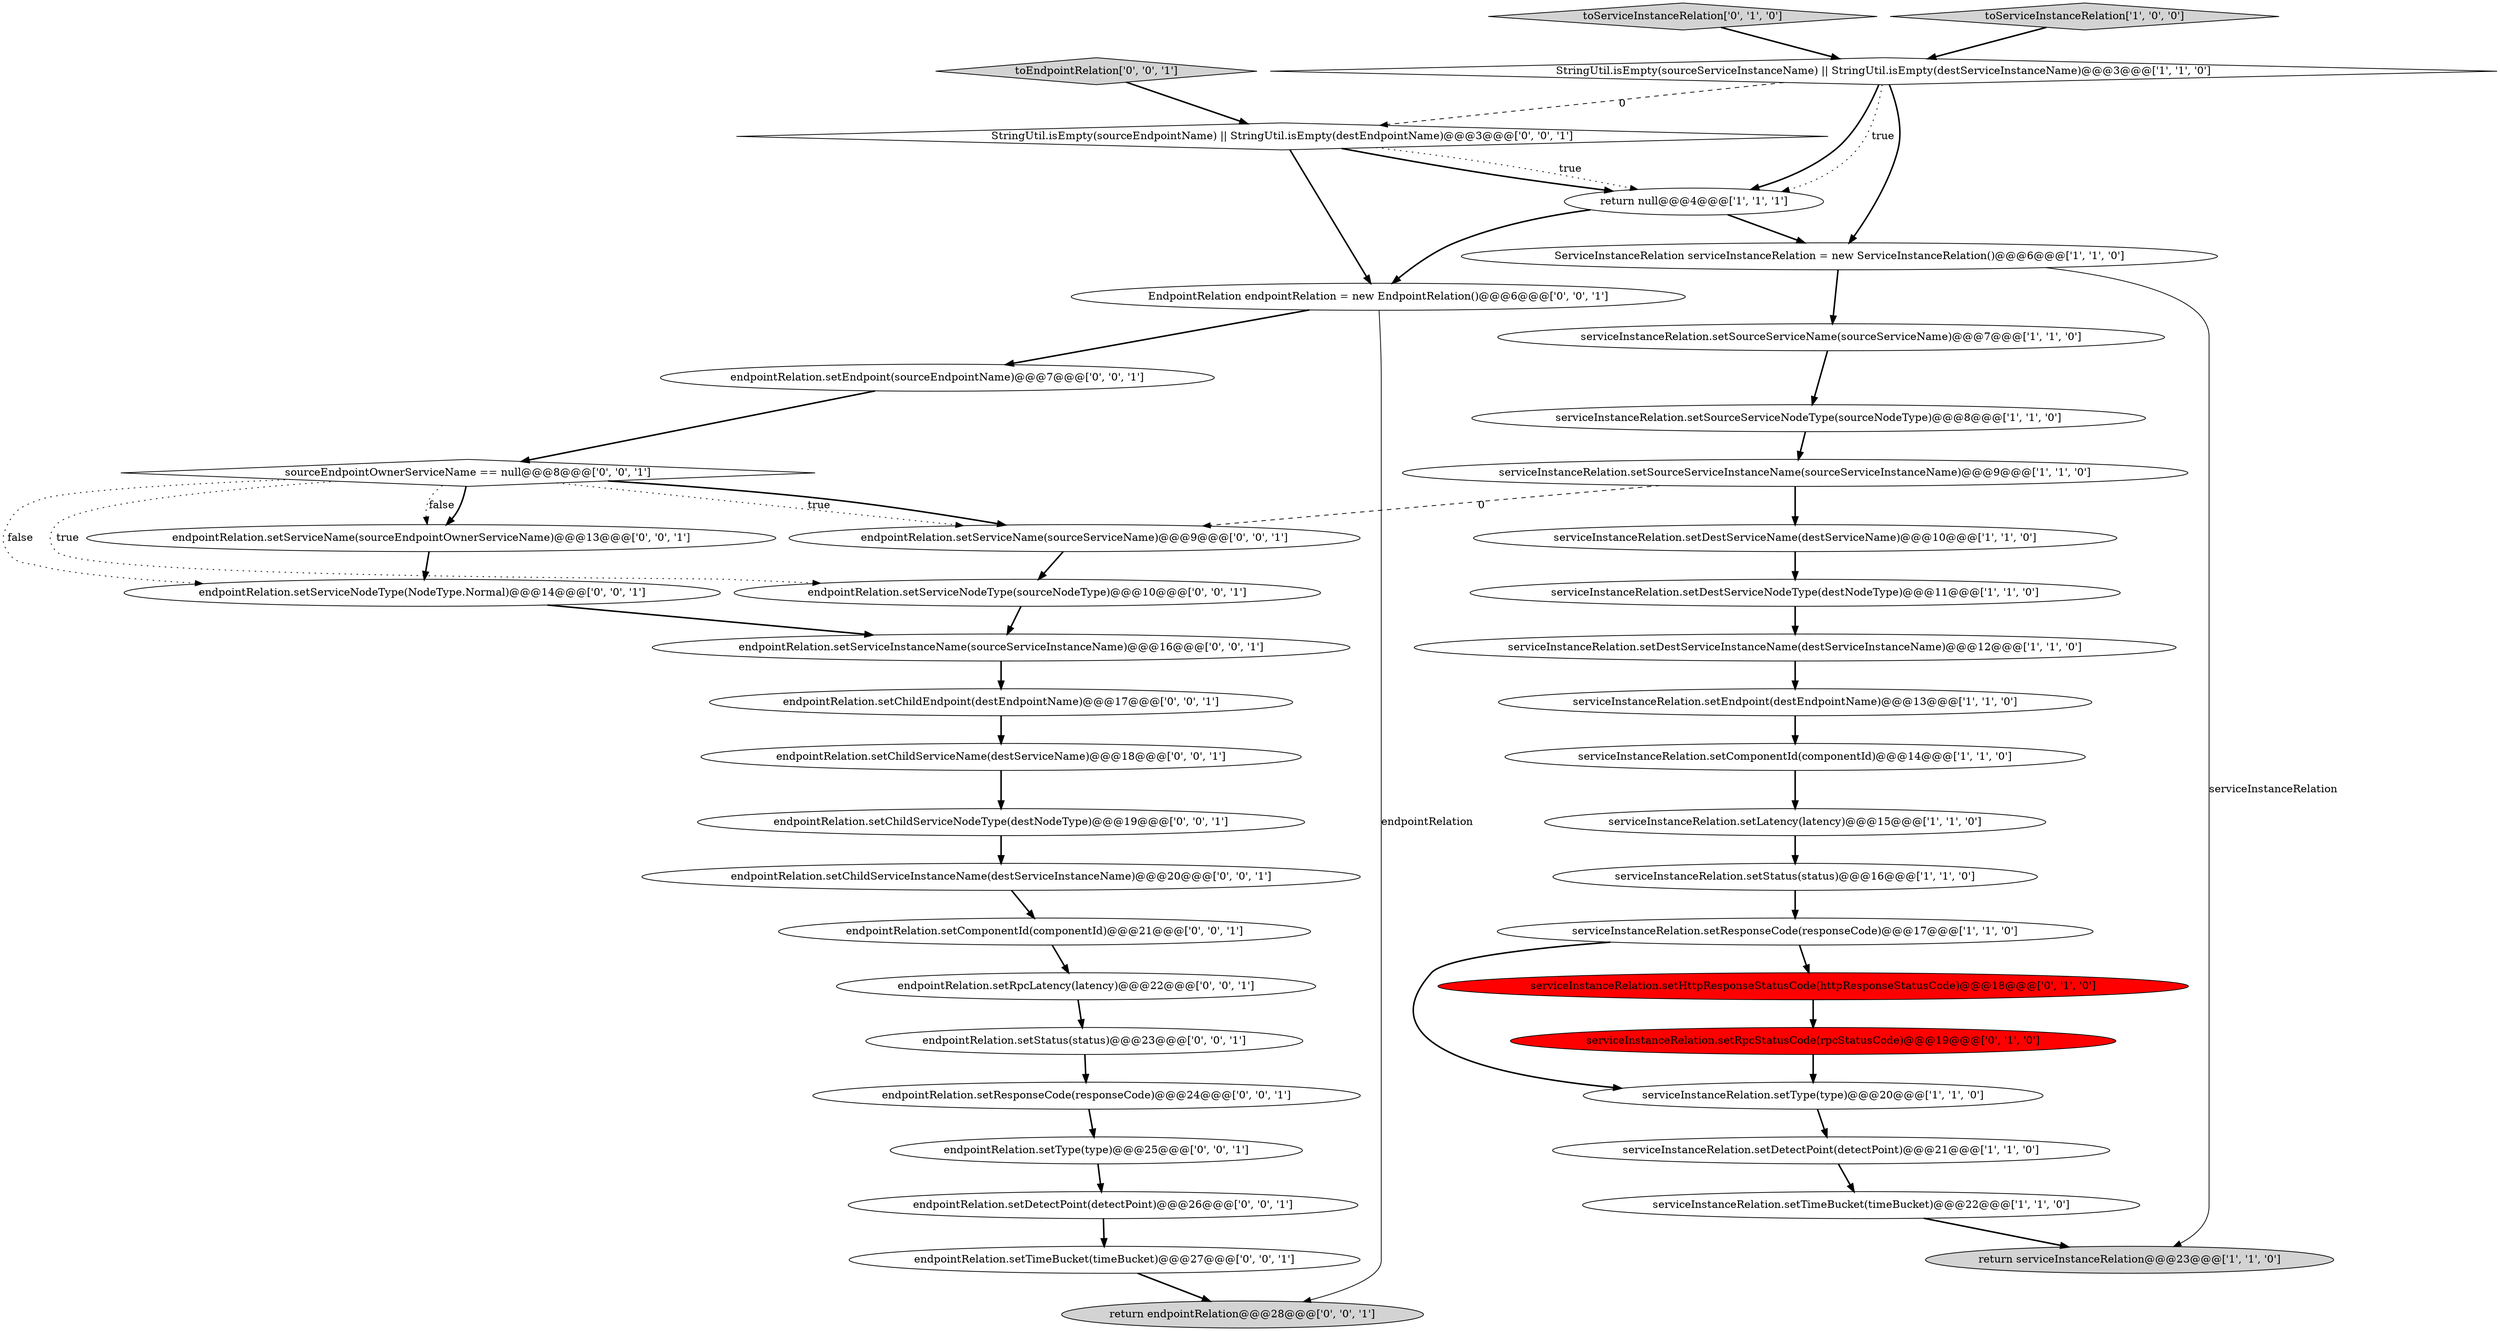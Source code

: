 digraph {
8 [style = filled, label = "serviceInstanceRelation.setSourceServiceName(sourceServiceName)@@@7@@@['1', '1', '0']", fillcolor = white, shape = ellipse image = "AAA0AAABBB1BBB"];
6 [style = filled, label = "serviceInstanceRelation.setResponseCode(responseCode)@@@17@@@['1', '1', '0']", fillcolor = white, shape = ellipse image = "AAA0AAABBB1BBB"];
19 [style = filled, label = "serviceInstanceRelation.setHttpResponseStatusCode(httpResponseStatusCode)@@@18@@@['0', '1', '0']", fillcolor = red, shape = ellipse image = "AAA1AAABBB2BBB"];
16 [style = filled, label = "serviceInstanceRelation.setDestServiceNodeType(destNodeType)@@@11@@@['1', '1', '0']", fillcolor = white, shape = ellipse image = "AAA0AAABBB1BBB"];
13 [style = filled, label = "ServiceInstanceRelation serviceInstanceRelation = new ServiceInstanceRelation()@@@6@@@['1', '1', '0']", fillcolor = white, shape = ellipse image = "AAA0AAABBB1BBB"];
18 [style = filled, label = "serviceInstanceRelation.setDestServiceName(destServiceName)@@@10@@@['1', '1', '0']", fillcolor = white, shape = ellipse image = "AAA0AAABBB1BBB"];
25 [style = filled, label = "endpointRelation.setServiceName(sourceEndpointOwnerServiceName)@@@13@@@['0', '0', '1']", fillcolor = white, shape = ellipse image = "AAA0AAABBB3BBB"];
23 [style = filled, label = "endpointRelation.setServiceNodeType(NodeType.Normal)@@@14@@@['0', '0', '1']", fillcolor = white, shape = ellipse image = "AAA0AAABBB3BBB"];
32 [style = filled, label = "endpointRelation.setRpcLatency(latency)@@@22@@@['0', '0', '1']", fillcolor = white, shape = ellipse image = "AAA0AAABBB3BBB"];
40 [style = filled, label = "sourceEndpointOwnerServiceName == null@@@8@@@['0', '0', '1']", fillcolor = white, shape = diamond image = "AAA0AAABBB3BBB"];
20 [style = filled, label = "toServiceInstanceRelation['0', '1', '0']", fillcolor = lightgray, shape = diamond image = "AAA0AAABBB2BBB"];
21 [style = filled, label = "serviceInstanceRelation.setRpcStatusCode(rpcStatusCode)@@@19@@@['0', '1', '0']", fillcolor = red, shape = ellipse image = "AAA1AAABBB2BBB"];
41 [style = filled, label = "endpointRelation.setTimeBucket(timeBucket)@@@27@@@['0', '0', '1']", fillcolor = white, shape = ellipse image = "AAA0AAABBB3BBB"];
5 [style = filled, label = "serviceInstanceRelation.setDestServiceInstanceName(destServiceInstanceName)@@@12@@@['1', '1', '0']", fillcolor = white, shape = ellipse image = "AAA0AAABBB1BBB"];
12 [style = filled, label = "serviceInstanceRelation.setDetectPoint(detectPoint)@@@21@@@['1', '1', '0']", fillcolor = white, shape = ellipse image = "AAA0AAABBB1BBB"];
29 [style = filled, label = "endpointRelation.setServiceName(sourceServiceName)@@@9@@@['0', '0', '1']", fillcolor = white, shape = ellipse image = "AAA0AAABBB3BBB"];
35 [style = filled, label = "endpointRelation.setComponentId(componentId)@@@21@@@['0', '0', '1']", fillcolor = white, shape = ellipse image = "AAA0AAABBB3BBB"];
37 [style = filled, label = "endpointRelation.setChildServiceName(destServiceName)@@@18@@@['0', '0', '1']", fillcolor = white, shape = ellipse image = "AAA0AAABBB3BBB"];
33 [style = filled, label = "endpointRelation.setServiceInstanceName(sourceServiceInstanceName)@@@16@@@['0', '0', '1']", fillcolor = white, shape = ellipse image = "AAA0AAABBB3BBB"];
15 [style = filled, label = "serviceInstanceRelation.setType(type)@@@20@@@['1', '1', '0']", fillcolor = white, shape = ellipse image = "AAA0AAABBB1BBB"];
36 [style = filled, label = "endpointRelation.setDetectPoint(detectPoint)@@@26@@@['0', '0', '1']", fillcolor = white, shape = ellipse image = "AAA0AAABBB3BBB"];
7 [style = filled, label = "serviceInstanceRelation.setEndpoint(destEndpointName)@@@13@@@['1', '1', '0']", fillcolor = white, shape = ellipse image = "AAA0AAABBB1BBB"];
9 [style = filled, label = "return serviceInstanceRelation@@@23@@@['1', '1', '0']", fillcolor = lightgray, shape = ellipse image = "AAA0AAABBB1BBB"];
27 [style = filled, label = "endpointRelation.setType(type)@@@25@@@['0', '0', '1']", fillcolor = white, shape = ellipse image = "AAA0AAABBB3BBB"];
2 [style = filled, label = "toServiceInstanceRelation['1', '0', '0']", fillcolor = lightgray, shape = diamond image = "AAA0AAABBB1BBB"];
26 [style = filled, label = "endpointRelation.setChildEndpoint(destEndpointName)@@@17@@@['0', '0', '1']", fillcolor = white, shape = ellipse image = "AAA0AAABBB3BBB"];
31 [style = filled, label = "endpointRelation.setChildServiceInstanceName(destServiceInstanceName)@@@20@@@['0', '0', '1']", fillcolor = white, shape = ellipse image = "AAA0AAABBB3BBB"];
34 [style = filled, label = "endpointRelation.setStatus(status)@@@23@@@['0', '0', '1']", fillcolor = white, shape = ellipse image = "AAA0AAABBB3BBB"];
1 [style = filled, label = "StringUtil.isEmpty(sourceServiceInstanceName) || StringUtil.isEmpty(destServiceInstanceName)@@@3@@@['1', '1', '0']", fillcolor = white, shape = diamond image = "AAA0AAABBB1BBB"];
10 [style = filled, label = "serviceInstanceRelation.setLatency(latency)@@@15@@@['1', '1', '0']", fillcolor = white, shape = ellipse image = "AAA0AAABBB1BBB"];
28 [style = filled, label = "EndpointRelation endpointRelation = new EndpointRelation()@@@6@@@['0', '0', '1']", fillcolor = white, shape = ellipse image = "AAA0AAABBB3BBB"];
24 [style = filled, label = "toEndpointRelation['0', '0', '1']", fillcolor = lightgray, shape = diamond image = "AAA0AAABBB3BBB"];
17 [style = filled, label = "serviceInstanceRelation.setSourceServiceNodeType(sourceNodeType)@@@8@@@['1', '1', '0']", fillcolor = white, shape = ellipse image = "AAA0AAABBB1BBB"];
0 [style = filled, label = "return null@@@4@@@['1', '1', '1']", fillcolor = white, shape = ellipse image = "AAA0AAABBB1BBB"];
11 [style = filled, label = "serviceInstanceRelation.setStatus(status)@@@16@@@['1', '1', '0']", fillcolor = white, shape = ellipse image = "AAA0AAABBB1BBB"];
30 [style = filled, label = "StringUtil.isEmpty(sourceEndpointName) || StringUtil.isEmpty(destEndpointName)@@@3@@@['0', '0', '1']", fillcolor = white, shape = diamond image = "AAA0AAABBB3BBB"];
38 [style = filled, label = "endpointRelation.setResponseCode(responseCode)@@@24@@@['0', '0', '1']", fillcolor = white, shape = ellipse image = "AAA0AAABBB3BBB"];
4 [style = filled, label = "serviceInstanceRelation.setTimeBucket(timeBucket)@@@22@@@['1', '1', '0']", fillcolor = white, shape = ellipse image = "AAA0AAABBB1BBB"];
43 [style = filled, label = "endpointRelation.setEndpoint(sourceEndpointName)@@@7@@@['0', '0', '1']", fillcolor = white, shape = ellipse image = "AAA0AAABBB3BBB"];
14 [style = filled, label = "serviceInstanceRelation.setSourceServiceInstanceName(sourceServiceInstanceName)@@@9@@@['1', '1', '0']", fillcolor = white, shape = ellipse image = "AAA0AAABBB1BBB"];
39 [style = filled, label = "endpointRelation.setChildServiceNodeType(destNodeType)@@@19@@@['0', '0', '1']", fillcolor = white, shape = ellipse image = "AAA0AAABBB3BBB"];
3 [style = filled, label = "serviceInstanceRelation.setComponentId(componentId)@@@14@@@['1', '1', '0']", fillcolor = white, shape = ellipse image = "AAA0AAABBB1BBB"];
42 [style = filled, label = "return endpointRelation@@@28@@@['0', '0', '1']", fillcolor = lightgray, shape = ellipse image = "AAA0AAABBB3BBB"];
22 [style = filled, label = "endpointRelation.setServiceNodeType(sourceNodeType)@@@10@@@['0', '0', '1']", fillcolor = white, shape = ellipse image = "AAA0AAABBB3BBB"];
4->9 [style = bold, label=""];
22->33 [style = bold, label=""];
27->36 [style = bold, label=""];
0->13 [style = bold, label=""];
36->41 [style = bold, label=""];
25->23 [style = bold, label=""];
2->1 [style = bold, label=""];
1->30 [style = dashed, label="0"];
21->15 [style = bold, label=""];
11->6 [style = bold, label=""];
30->0 [style = dotted, label="true"];
40->25 [style = bold, label=""];
38->27 [style = bold, label=""];
35->32 [style = bold, label=""];
13->9 [style = solid, label="serviceInstanceRelation"];
1->0 [style = bold, label=""];
6->19 [style = bold, label=""];
20->1 [style = bold, label=""];
32->34 [style = bold, label=""];
1->13 [style = bold, label=""];
7->3 [style = bold, label=""];
6->15 [style = bold, label=""];
40->29 [style = dotted, label="true"];
33->26 [style = bold, label=""];
24->30 [style = bold, label=""];
8->17 [style = bold, label=""];
40->22 [style = dotted, label="true"];
3->10 [style = bold, label=""];
43->40 [style = bold, label=""];
30->28 [style = bold, label=""];
23->33 [style = bold, label=""];
28->43 [style = bold, label=""];
40->25 [style = dotted, label="false"];
12->4 [style = bold, label=""];
31->35 [style = bold, label=""];
40->23 [style = dotted, label="false"];
17->14 [style = bold, label=""];
39->31 [style = bold, label=""];
16->5 [style = bold, label=""];
5->7 [style = bold, label=""];
26->37 [style = bold, label=""];
14->18 [style = bold, label=""];
15->12 [style = bold, label=""];
19->21 [style = bold, label=""];
1->0 [style = dotted, label="true"];
30->0 [style = bold, label=""];
29->22 [style = bold, label=""];
34->38 [style = bold, label=""];
13->8 [style = bold, label=""];
28->42 [style = solid, label="endpointRelation"];
14->29 [style = dashed, label="0"];
41->42 [style = bold, label=""];
37->39 [style = bold, label=""];
0->28 [style = bold, label=""];
40->29 [style = bold, label=""];
10->11 [style = bold, label=""];
18->16 [style = bold, label=""];
}
